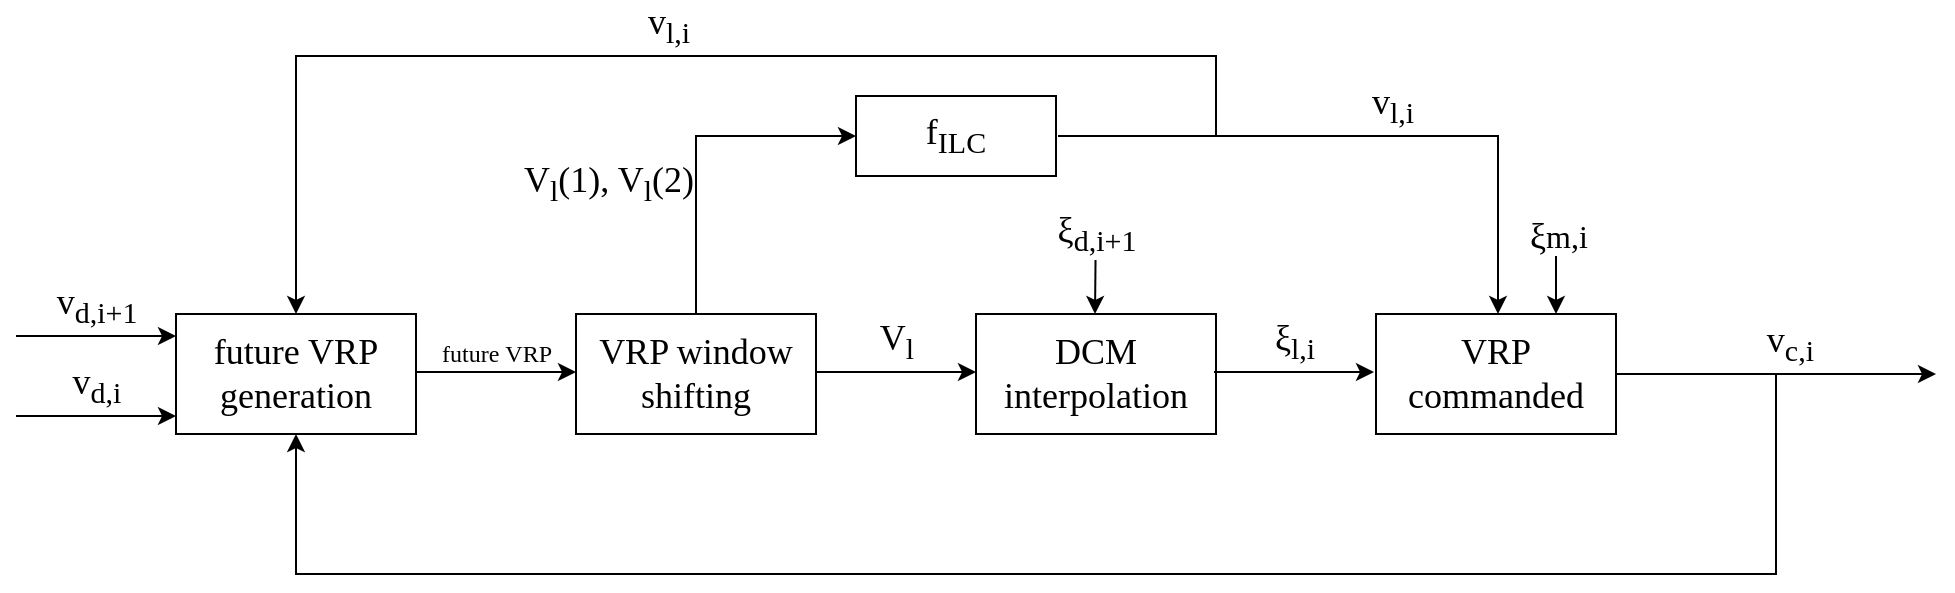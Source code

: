 <mxfile version="16.6.4" type="device"><diagram id="iXrP5YXTfBPJkDzgRhAm" name="Page-1"><mxGraphModel dx="1422" dy="697" grid="1" gridSize="10" guides="1" tooltips="1" connect="1" arrows="1" fold="1" page="1" pageScale="1" pageWidth="3300" pageHeight="4681" math="0" shadow="0"><root><mxCell id="0"/><mxCell id="1" parent="0"/><mxCell id="Dq-I3fKh4lahv346vh-u-1" value="&lt;font face=&quot;Times New Roman&quot; style=&quot;font-size: 18px&quot;&gt;future VRP generation&lt;/font&gt;" style="rounded=0;whiteSpace=wrap;html=1;fontFamily=Computer Modern;" parent="1" vertex="1"><mxGeometry x="520" y="229" width="120" height="60" as="geometry"/></mxCell><mxCell id="Dq-I3fKh4lahv346vh-u-3" value="&lt;font face=&quot;Times New Roman&quot;&gt;&lt;span style=&quot;font-size: 18px&quot;&gt;VRP window shifting&lt;/span&gt;&lt;/font&gt;" style="rounded=0;whiteSpace=wrap;html=1;fontFamily=Computer Modern;" parent="1" vertex="1"><mxGeometry x="720" y="229" width="120" height="60" as="geometry"/></mxCell><mxCell id="Dq-I3fKh4lahv346vh-u-11" value="&lt;font face=&quot;Times New Roman&quot;&gt;&lt;span style=&quot;font-size: 18px&quot;&gt;future VRP generation&lt;/span&gt;&lt;/font&gt;" style="rounded=0;whiteSpace=wrap;html=1;fontFamily=Computer Modern;" parent="1" vertex="1"><mxGeometry x="520" y="229" width="120" height="60" as="geometry"/></mxCell><mxCell id="Dq-I3fKh4lahv346vh-u-7" value="&lt;font face=&quot;Times New Roman&quot;&gt;&lt;span style=&quot;font-size: 18px&quot;&gt;DCM interpolation&lt;br&gt;&lt;/span&gt;&lt;/font&gt;" style="rounded=0;whiteSpace=wrap;html=1;fontFamily=Computer Modern;" parent="1" vertex="1"><mxGeometry x="920" y="229" width="120" height="60" as="geometry"/></mxCell><mxCell id="Dq-I3fKh4lahv346vh-u-8" value="ξ&lt;sub&gt;l,i&lt;/sub&gt;" style="endArrow=classic;html=1;fontSize=18;labelPosition=center;verticalLabelPosition=top;align=center;verticalAlign=bottom;fontFamily=Computer Modern;" parent="1" edge="1"><mxGeometry width="50" height="50" relative="1" as="geometry"><mxPoint x="1039" y="258" as="sourcePoint"/><mxPoint x="1119" y="258" as="targetPoint"/></mxGeometry></mxCell><mxCell id="Dq-I3fKh4lahv346vh-u-9" value="&lt;font face=&quot;Times New Roman&quot;&gt;&lt;span style=&quot;font-size: 18px&quot;&gt;VRP commanded&lt;br&gt;&lt;/span&gt;&lt;/font&gt;" style="rounded=0;whiteSpace=wrap;html=1;fontFamily=Computer Modern;" parent="1" vertex="1"><mxGeometry x="1120" y="229" width="120" height="60" as="geometry"/></mxCell><mxCell id="Dq-I3fKh4lahv346vh-u-10" value="&lt;font style=&quot;font-size: 12px ; line-height: 120%&quot;&gt;&lt;font style=&quot;font-size: 12px&quot;&gt;future&amp;nbsp;&lt;/font&gt;&lt;font style=&quot;font-size: 12px&quot;&gt;VRP&lt;/font&gt;&lt;/font&gt;" style="endArrow=classic;html=1;labelPosition=center;verticalLabelPosition=top;align=center;verticalAlign=bottom;fontFamily=Computer Modern;" parent="1" edge="1"><mxGeometry width="50" height="50" relative="1" as="geometry"><mxPoint x="640" y="258" as="sourcePoint"/><mxPoint x="720" y="258" as="targetPoint"/></mxGeometry></mxCell><mxCell id="Dq-I3fKh4lahv346vh-u-15" value="ξ&lt;sub&gt;d,i+1&lt;/sub&gt;" style="endArrow=classic;html=1;fontSize=18;labelPosition=center;verticalLabelPosition=top;align=center;verticalAlign=bottom;fontFamily=Computer Modern;" parent="1" edge="1"><mxGeometry width="50" height="50" relative="1" as="geometry"><mxPoint x="980" y="179" as="sourcePoint"/><mxPoint x="979.5" y="229" as="targetPoint"/></mxGeometry></mxCell><mxCell id="Dq-I3fKh4lahv346vh-u-16" value="" style="endArrow=classic;html=1;fontFamily=Computer Modern;fontSize=18;entryX=0.5;entryY=1;entryDx=0;entryDy=0;labelPosition=center;verticalLabelPosition=top;align=center;verticalAlign=bottom;exitX=1;exitY=0.5;exitDx=0;exitDy=0;rounded=0;" parent="1" source="Dq-I3fKh4lahv346vh-u-9" target="Dq-I3fKh4lahv346vh-u-11" edge="1"><mxGeometry width="50" height="50" relative="1" as="geometry"><mxPoint x="1179.5" y="289" as="sourcePoint"/><mxPoint x="590" y="359" as="targetPoint"/><Array as="points"><mxPoint x="1320" y="259"/><mxPoint x="1320" y="359"/><mxPoint x="1180" y="359"/><mxPoint x="580" y="359"/></Array></mxGeometry></mxCell><mxCell id="Dq-I3fKh4lahv346vh-u-18" value="v&lt;sub&gt;d,i+1&lt;/sub&gt;" style="endArrow=classic;html=1;labelPosition=center;verticalLabelPosition=top;align=center;verticalAlign=bottom;fontFamily=Computer Modern;fontSize=18;" parent="1" edge="1"><mxGeometry width="50" height="50" relative="1" as="geometry"><mxPoint x="440" y="240" as="sourcePoint"/><mxPoint x="520" y="240" as="targetPoint"/></mxGeometry></mxCell><mxCell id="Dq-I3fKh4lahv346vh-u-20" value="v&lt;sub&gt;d,i&lt;/sub&gt;" style="endArrow=classic;html=1;labelPosition=center;verticalLabelPosition=top;align=center;verticalAlign=bottom;fontFamily=Computer Modern;fontSize=18;" parent="1" edge="1"><mxGeometry width="50" height="50" relative="1" as="geometry"><mxPoint x="440" y="280" as="sourcePoint"/><mxPoint x="520" y="280" as="targetPoint"/></mxGeometry></mxCell><mxCell id="Dq-I3fKh4lahv346vh-u-22" value="&lt;font face=&quot;Times New Roman&quot;&gt;&lt;span style=&quot;font-size: 18px&quot;&gt;f&lt;sub&gt;ILC&lt;/sub&gt;&lt;/span&gt;&lt;/font&gt;" style="rounded=0;whiteSpace=wrap;html=1;fontFamily=Computer Modern;" parent="1" vertex="1"><mxGeometry x="860" y="120" width="100" height="40" as="geometry"/></mxCell><mxCell id="Dq-I3fKh4lahv346vh-u-23" value="V&lt;sub&gt;l&lt;/sub&gt;(1), V&lt;sub&gt;l&lt;/sub&gt;(2)" style="endArrow=classic;html=1;fontFamily=Computer Modern;fontSize=18;entryX=0;entryY=0.5;entryDx=0;entryDy=0;labelPosition=left;verticalLabelPosition=bottom;align=right;verticalAlign=top;rounded=0;" parent="1" target="Dq-I3fKh4lahv346vh-u-22" edge="1"><mxGeometry width="50" height="50" relative="1" as="geometry"><mxPoint x="780" y="229" as="sourcePoint"/><mxPoint x="830" y="179" as="targetPoint"/><Array as="points"><mxPoint x="780" y="140"/></Array></mxGeometry></mxCell><mxCell id="Dq-I3fKh4lahv346vh-u-24" value="v&lt;sub&gt;l,i&lt;/sub&gt;" style="endArrow=classic;html=1;fontFamily=Computer Modern;fontSize=18;entryX=0.5;entryY=0;entryDx=0;entryDy=0;labelPosition=right;verticalLabelPosition=top;align=left;verticalAlign=bottom;rounded=0;" parent="1" edge="1"><mxGeometry width="50" height="50" relative="1" as="geometry"><mxPoint x="961" y="140" as="sourcePoint"/><mxPoint x="1181" y="229" as="targetPoint"/><Array as="points"><mxPoint x="1181" y="140"/></Array></mxGeometry></mxCell><mxCell id="Dq-I3fKh4lahv346vh-u-25" value="v&lt;sub&gt;l,i&lt;/sub&gt;" style="endArrow=classic;html=1;fontFamily=Computer Modern;fontSize=18;entryX=0.5;entryY=0;entryDx=0;entryDy=0;labelPosition=center;verticalLabelPosition=top;align=center;verticalAlign=bottom;rounded=0;" parent="1" target="Dq-I3fKh4lahv346vh-u-11" edge="1"><mxGeometry width="50" height="50" relative="1" as="geometry"><mxPoint x="1040" y="140" as="sourcePoint"/><mxPoint x="680" y="100" as="targetPoint"/><Array as="points"><mxPoint x="1040" y="100"/><mxPoint x="580" y="100"/></Array></mxGeometry></mxCell><mxCell id="Dq-I3fKh4lahv346vh-u-26" value="V&lt;sub&gt;l&lt;/sub&gt;" style="endArrow=classic;html=1;fontSize=18;labelPosition=center;verticalLabelPosition=top;align=center;verticalAlign=bottom;fontFamily=Computer Modern;" parent="1" edge="1"><mxGeometry width="50" height="50" relative="1" as="geometry"><mxPoint x="840" y="258" as="sourcePoint"/><mxPoint x="920" y="258" as="targetPoint"/></mxGeometry></mxCell><mxCell id="Dq-I3fKh4lahv346vh-u-27" value="v&lt;sub&gt;c,i&lt;/sub&gt;" style="endArrow=classic;html=1;fontFamily=Computer Modern;fontSize=18;labelPosition=left;verticalLabelPosition=top;align=right;verticalAlign=bottom;" parent="1" edge="1"><mxGeometry width="50" height="50" relative="1" as="geometry"><mxPoint x="1280" y="259" as="sourcePoint"/><mxPoint x="1400" y="259" as="targetPoint"/></mxGeometry></mxCell><mxCell id="3njij9-yNQ5oxw7-tPrM-2" value="" style="endArrow=classic;html=1;rounded=0;entryX=0.75;entryY=0;entryDx=0;entryDy=0;" edge="1" parent="1" target="Dq-I3fKh4lahv346vh-u-9"><mxGeometry width="50" height="50" relative="1" as="geometry"><mxPoint x="1210" y="200" as="sourcePoint"/><mxPoint x="1210" y="220" as="targetPoint"/></mxGeometry></mxCell><mxCell id="3njij9-yNQ5oxw7-tPrM-3" value="&lt;font&gt;&lt;span style=&quot;font-size: 18px ; color: rgb(0 , 0 , 0) ; font-family: &amp;#34;computer modern&amp;#34; ; font-style: normal ; font-weight: 400 ; letter-spacing: normal ; text-align: center ; text-indent: 0px ; text-transform: none ; word-spacing: 0px ; background-color: rgb(255 , 255 , 255) ; display: inline ; float: none&quot;&gt;ξ&lt;/span&gt;&lt;span style=&quot;color: rgb(0 , 0 , 0) ; font-family: &amp;#34;computer modern&amp;#34; ; font-style: normal ; font-weight: 400 ; letter-spacing: normal ; text-align: center ; text-indent: 0px ; text-transform: none ; word-spacing: 0px ; background-color: rgb(255 , 255 , 255) ; display: inline ; float: none&quot;&gt;&lt;font style=&quot;font-size: 16px&quot;&gt;m,i&lt;/font&gt;&lt;/span&gt;&lt;/font&gt;" style="text;whiteSpace=wrap;html=1;" vertex="1" parent="1"><mxGeometry x="1195" y="173" width="30" height="30" as="geometry"/></mxCell></root></mxGraphModel></diagram></mxfile>